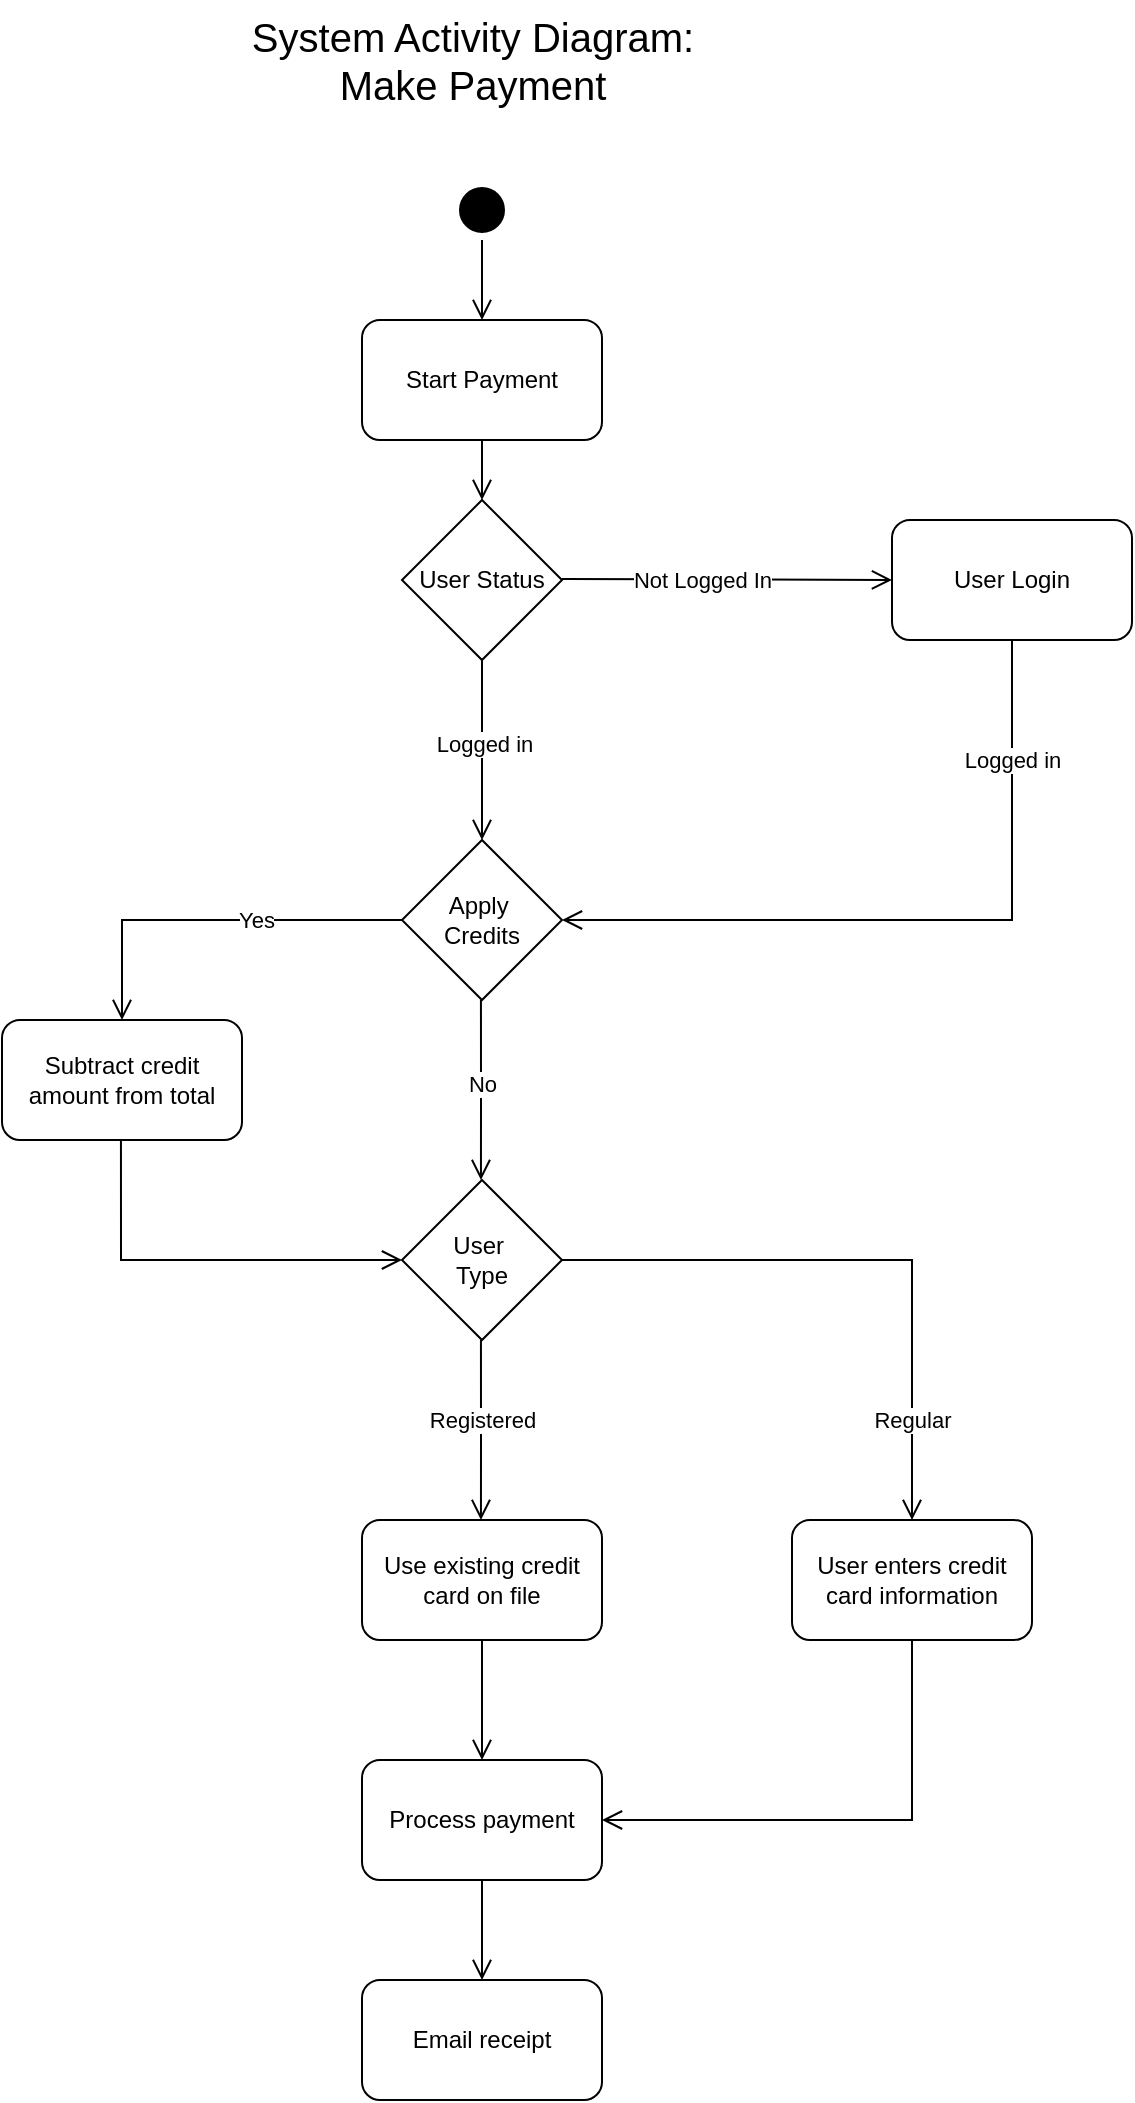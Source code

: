 <mxfile version="24.9.1">
  <diagram name="Page-1" id="LCgPQnHAyw77JMyma-C3">
    <mxGraphModel dx="926" dy="448" grid="1" gridSize="10" guides="1" tooltips="1" connect="1" arrows="1" fold="1" page="1" pageScale="1" pageWidth="850" pageHeight="1100" math="0" shadow="0">
      <root>
        <mxCell id="0" />
        <mxCell id="1" parent="0" />
        <mxCell id="MyNX13WtFqXK99jWimWp-2" value="" style="ellipse;html=1;shape=startState;fillColor=#000000;strokeColor=#000000;" vertex="1" parent="1">
          <mxGeometry x="415" y="100" width="30" height="30" as="geometry" />
        </mxCell>
        <mxCell id="MyNX13WtFqXK99jWimWp-3" value="" style="edgeStyle=orthogonalEdgeStyle;html=1;verticalAlign=bottom;endArrow=open;endSize=8;strokeColor=#000000;rounded=0;entryX=0.5;entryY=0;entryDx=0;entryDy=0;" edge="1" source="MyNX13WtFqXK99jWimWp-2" parent="1" target="MyNX13WtFqXK99jWimWp-4">
          <mxGeometry relative="1" as="geometry">
            <mxPoint x="550" y="130" as="targetPoint" />
            <Array as="points">
              <mxPoint x="430" y="160" />
              <mxPoint x="430" y="160" />
            </Array>
          </mxGeometry>
        </mxCell>
        <mxCell id="MyNX13WtFqXK99jWimWp-4" value="Start Payment" style="rounded=1;whiteSpace=wrap;html=1;" vertex="1" parent="1">
          <mxGeometry x="370" y="170" width="120" height="60" as="geometry" />
        </mxCell>
        <mxCell id="MyNX13WtFqXK99jWimWp-8" value="" style="edgeStyle=orthogonalEdgeStyle;html=1;verticalAlign=bottom;endArrow=open;endSize=8;strokeColor=#000000;rounded=0;entryX=0.5;entryY=0;entryDx=0;entryDy=0;exitX=0.5;exitY=1;exitDx=0;exitDy=0;" edge="1" parent="1" source="MyNX13WtFqXK99jWimWp-4" target="MyNX13WtFqXK99jWimWp-25">
          <mxGeometry relative="1" as="geometry">
            <mxPoint x="429.47" y="320" as="targetPoint" />
            <mxPoint x="429.47" y="230" as="sourcePoint" />
            <Array as="points" />
          </mxGeometry>
        </mxCell>
        <mxCell id="MyNX13WtFqXK99jWimWp-22" value="&lt;font style=&quot;font-size: 20px;&quot;&gt;System Activity Diagram:&lt;/font&gt;&lt;div&gt;&lt;span style=&quot;font-size: 20px;&quot;&gt;Make Payment&lt;/span&gt;&lt;/div&gt;" style="text;html=1;align=center;verticalAlign=middle;resizable=0;points=[];autosize=1;strokeColor=none;fillColor=none;" vertex="1" parent="1">
          <mxGeometry x="305" y="10" width="240" height="60" as="geometry" />
        </mxCell>
        <mxCell id="MyNX13WtFqXK99jWimWp-25" value="User Status" style="rhombus;whiteSpace=wrap;html=1;" vertex="1" parent="1">
          <mxGeometry x="390" y="260" width="80" height="80" as="geometry" />
        </mxCell>
        <mxCell id="MyNX13WtFqXK99jWimWp-27" value="" style="edgeStyle=orthogonalEdgeStyle;html=1;verticalAlign=bottom;endArrow=open;endSize=8;strokeColor=#000000;rounded=0;exitX=0.5;exitY=1;exitDx=0;exitDy=0;entryX=1;entryY=0.5;entryDx=0;entryDy=0;" edge="1" parent="1" source="MyNX13WtFqXK99jWimWp-30" target="MyNX13WtFqXK99jWimWp-48">
          <mxGeometry relative="1" as="geometry">
            <mxPoint x="490.0" y="460" as="targetPoint" />
            <mxPoint x="694.47" y="330" as="sourcePoint" />
            <Array as="points">
              <mxPoint x="695" y="470" />
            </Array>
          </mxGeometry>
        </mxCell>
        <mxCell id="MyNX13WtFqXK99jWimWp-31" value="Logged in" style="edgeLabel;html=1;align=center;verticalAlign=middle;resizable=0;points=[];" vertex="1" connectable="0" parent="MyNX13WtFqXK99jWimWp-27">
          <mxGeometry x="-0.207" y="-1" relative="1" as="geometry">
            <mxPoint x="4" y="-79" as="offset" />
          </mxGeometry>
        </mxCell>
        <mxCell id="MyNX13WtFqXK99jWimWp-28" value="" style="edgeStyle=orthogonalEdgeStyle;html=1;verticalAlign=bottom;endArrow=open;endSize=8;strokeColor=#000000;rounded=0;entryX=0;entryY=0.5;entryDx=0;entryDy=0;" edge="1" parent="1" target="MyNX13WtFqXK99jWimWp-30">
          <mxGeometry relative="1" as="geometry">
            <mxPoint x="640" y="299.47" as="targetPoint" />
            <mxPoint x="470" y="299.47" as="sourcePoint" />
            <Array as="points" />
          </mxGeometry>
        </mxCell>
        <mxCell id="MyNX13WtFqXK99jWimWp-29" value="Not Logged In" style="edgeLabel;html=1;align=center;verticalAlign=middle;resizable=0;points=[];" vertex="1" connectable="0" parent="MyNX13WtFqXK99jWimWp-28">
          <mxGeometry x="-0.154" relative="1" as="geometry">
            <mxPoint as="offset" />
          </mxGeometry>
        </mxCell>
        <mxCell id="MyNX13WtFqXK99jWimWp-30" value="User Login" style="rounded=1;whiteSpace=wrap;html=1;" vertex="1" parent="1">
          <mxGeometry x="635" y="270" width="120" height="60" as="geometry" />
        </mxCell>
        <mxCell id="MyNX13WtFqXK99jWimWp-32" value="" style="edgeStyle=orthogonalEdgeStyle;html=1;verticalAlign=bottom;endArrow=open;endSize=8;strokeColor=#000000;rounded=0;entryX=0.5;entryY=0;entryDx=0;entryDy=0;exitX=0.5;exitY=1;exitDx=0;exitDy=0;" edge="1" parent="1" source="MyNX13WtFqXK99jWimWp-25" target="MyNX13WtFqXK99jWimWp-48">
          <mxGeometry relative="1" as="geometry">
            <mxPoint x="429" y="430" as="targetPoint" />
            <mxPoint x="429" y="340" as="sourcePoint" />
            <Array as="points">
              <mxPoint x="430" y="390" />
              <mxPoint x="430" y="390" />
            </Array>
          </mxGeometry>
        </mxCell>
        <mxCell id="MyNX13WtFqXK99jWimWp-33" value="Logged in" style="edgeLabel;html=1;align=center;verticalAlign=middle;resizable=0;points=[];" vertex="1" connectable="0" parent="MyNX13WtFqXK99jWimWp-32">
          <mxGeometry x="-0.207" y="-1" relative="1" as="geometry">
            <mxPoint x="2" y="6" as="offset" />
          </mxGeometry>
        </mxCell>
        <mxCell id="MyNX13WtFqXK99jWimWp-40" value="Subtract credit amount from total" style="rounded=1;whiteSpace=wrap;html=1;" vertex="1" parent="1">
          <mxGeometry x="190" y="520" width="120" height="60" as="geometry" />
        </mxCell>
        <mxCell id="MyNX13WtFqXK99jWimWp-48" value="Apply&amp;nbsp;&lt;div&gt;Credits&lt;/div&gt;" style="rhombus;whiteSpace=wrap;html=1;" vertex="1" parent="1">
          <mxGeometry x="390" y="430" width="80" height="80" as="geometry" />
        </mxCell>
        <mxCell id="MyNX13WtFqXK99jWimWp-51" value="" style="edgeStyle=orthogonalEdgeStyle;html=1;verticalAlign=bottom;endArrow=open;endSize=8;strokeColor=#000000;rounded=0;exitX=0;exitY=0.5;exitDx=0;exitDy=0;entryX=0.5;entryY=0;entryDx=0;entryDy=0;" edge="1" parent="1" source="MyNX13WtFqXK99jWimWp-48" target="MyNX13WtFqXK99jWimWp-40">
          <mxGeometry relative="1" as="geometry">
            <mxPoint x="215" y="420" as="targetPoint" />
            <mxPoint x="175" y="430" as="sourcePoint" />
            <Array as="points">
              <mxPoint x="250" y="470" />
            </Array>
          </mxGeometry>
        </mxCell>
        <mxCell id="MyNX13WtFqXK99jWimWp-52" value="Yes" style="edgeLabel;html=1;align=center;verticalAlign=middle;resizable=0;points=[];" vertex="1" connectable="0" parent="MyNX13WtFqXK99jWimWp-51">
          <mxGeometry x="-0.207" y="-1" relative="1" as="geometry">
            <mxPoint x="2" y="1" as="offset" />
          </mxGeometry>
        </mxCell>
        <mxCell id="MyNX13WtFqXK99jWimWp-53" value="" style="edgeStyle=orthogonalEdgeStyle;html=1;verticalAlign=bottom;endArrow=open;endSize=8;strokeColor=#000000;rounded=0;entryX=0.5;entryY=0;entryDx=0;entryDy=0;exitX=0.5;exitY=1;exitDx=0;exitDy=0;" edge="1" parent="1">
          <mxGeometry relative="1" as="geometry">
            <mxPoint x="429.47" y="600" as="targetPoint" />
            <mxPoint x="429.47" y="510" as="sourcePoint" />
            <Array as="points">
              <mxPoint x="429.47" y="560" />
              <mxPoint x="429.47" y="560" />
            </Array>
          </mxGeometry>
        </mxCell>
        <mxCell id="MyNX13WtFqXK99jWimWp-54" value="No" style="edgeLabel;html=1;align=center;verticalAlign=middle;resizable=0;points=[];" vertex="1" connectable="0" parent="MyNX13WtFqXK99jWimWp-53">
          <mxGeometry x="-0.207" y="-1" relative="1" as="geometry">
            <mxPoint x="1" y="6" as="offset" />
          </mxGeometry>
        </mxCell>
        <mxCell id="MyNX13WtFqXK99jWimWp-56" value="User&amp;nbsp;&lt;div&gt;Type&lt;/div&gt;" style="rhombus;whiteSpace=wrap;html=1;" vertex="1" parent="1">
          <mxGeometry x="390" y="600" width="80" height="80" as="geometry" />
        </mxCell>
        <mxCell id="MyNX13WtFqXK99jWimWp-59" value="" style="edgeStyle=orthogonalEdgeStyle;html=1;verticalAlign=bottom;endArrow=open;endSize=8;strokeColor=#000000;rounded=0;entryX=0.5;entryY=0;entryDx=0;entryDy=0;exitX=0.5;exitY=1;exitDx=0;exitDy=0;" edge="1" parent="1">
          <mxGeometry relative="1" as="geometry">
            <mxPoint x="429.47" y="770" as="targetPoint" />
            <mxPoint x="429.47" y="680" as="sourcePoint" />
            <Array as="points">
              <mxPoint x="429.47" y="730" />
              <mxPoint x="429.47" y="730" />
            </Array>
          </mxGeometry>
        </mxCell>
        <mxCell id="MyNX13WtFqXK99jWimWp-60" value="Registered" style="edgeLabel;html=1;align=center;verticalAlign=middle;resizable=0;points=[];" vertex="1" connectable="0" parent="MyNX13WtFqXK99jWimWp-59">
          <mxGeometry x="-0.207" y="-1" relative="1" as="geometry">
            <mxPoint x="1" y="4" as="offset" />
          </mxGeometry>
        </mxCell>
        <mxCell id="MyNX13WtFqXK99jWimWp-63" value="" style="edgeStyle=orthogonalEdgeStyle;html=1;verticalAlign=bottom;endArrow=open;endSize=8;strokeColor=#000000;rounded=0;entryX=0;entryY=0.5;entryDx=0;entryDy=0;exitX=0.5;exitY=1;exitDx=0;exitDy=0;" edge="1" parent="1" target="MyNX13WtFqXK99jWimWp-56">
          <mxGeometry relative="1" as="geometry">
            <mxPoint x="249.47" y="670" as="targetPoint" />
            <mxPoint x="249.47" y="580" as="sourcePoint" />
            <Array as="points">
              <mxPoint x="249" y="640" />
            </Array>
          </mxGeometry>
        </mxCell>
        <mxCell id="MyNX13WtFqXK99jWimWp-65" value="" style="edgeStyle=orthogonalEdgeStyle;html=1;verticalAlign=bottom;endArrow=open;endSize=8;strokeColor=#000000;rounded=0;exitX=1;exitY=0.5;exitDx=0;exitDy=0;entryX=0.5;entryY=0;entryDx=0;entryDy=0;" edge="1" parent="1" source="MyNX13WtFqXK99jWimWp-56" target="MyNX13WtFqXK99jWimWp-71">
          <mxGeometry relative="1" as="geometry">
            <mxPoint x="635" y="640" as="targetPoint" />
            <mxPoint x="585" y="530" as="sourcePoint" />
            <Array as="points">
              <mxPoint x="645" y="640" />
            </Array>
          </mxGeometry>
        </mxCell>
        <mxCell id="MyNX13WtFqXK99jWimWp-66" value="Regular" style="edgeLabel;html=1;align=center;verticalAlign=middle;resizable=0;points=[];" vertex="1" connectable="0" parent="MyNX13WtFqXK99jWimWp-65">
          <mxGeometry x="-0.207" y="-1" relative="1" as="geometry">
            <mxPoint x="54" y="79" as="offset" />
          </mxGeometry>
        </mxCell>
        <mxCell id="MyNX13WtFqXK99jWimWp-69" value="Use existing credit card on file" style="rounded=1;whiteSpace=wrap;html=1;" vertex="1" parent="1">
          <mxGeometry x="370" y="770" width="120" height="60" as="geometry" />
        </mxCell>
        <mxCell id="MyNX13WtFqXK99jWimWp-71" value="User enters credit card information" style="rounded=1;whiteSpace=wrap;html=1;" vertex="1" parent="1">
          <mxGeometry x="585" y="770" width="120" height="60" as="geometry" />
        </mxCell>
        <mxCell id="MyNX13WtFqXK99jWimWp-72" value="Process payment" style="rounded=1;whiteSpace=wrap;html=1;" vertex="1" parent="1">
          <mxGeometry x="370" y="890" width="120" height="60" as="geometry" />
        </mxCell>
        <mxCell id="MyNX13WtFqXK99jWimWp-73" value="" style="edgeStyle=orthogonalEdgeStyle;html=1;verticalAlign=bottom;endArrow=open;endSize=8;strokeColor=#000000;rounded=0;exitX=0.5;exitY=1;exitDx=0;exitDy=0;" edge="1" parent="1">
          <mxGeometry relative="1" as="geometry">
            <mxPoint x="430" y="890" as="targetPoint" />
            <mxPoint x="430" y="830" as="sourcePoint" />
            <Array as="points">
              <mxPoint x="430" y="880" />
              <mxPoint x="430" y="880" />
            </Array>
          </mxGeometry>
        </mxCell>
        <mxCell id="MyNX13WtFqXK99jWimWp-75" value="" style="edgeStyle=orthogonalEdgeStyle;html=1;verticalAlign=bottom;endArrow=open;endSize=8;strokeColor=#000000;rounded=0;entryX=1;entryY=0.5;entryDx=0;entryDy=0;" edge="1" parent="1" target="MyNX13WtFqXK99jWimWp-72">
          <mxGeometry relative="1" as="geometry">
            <mxPoint x="440" y="900" as="targetPoint" />
            <mxPoint x="645" y="830" as="sourcePoint" />
            <Array as="points">
              <mxPoint x="645" y="833" />
              <mxPoint x="645" y="920" />
            </Array>
          </mxGeometry>
        </mxCell>
        <mxCell id="MyNX13WtFqXK99jWimWp-76" value="Email receipt" style="rounded=1;whiteSpace=wrap;html=1;" vertex="1" parent="1">
          <mxGeometry x="370" y="1000" width="120" height="60" as="geometry" />
        </mxCell>
        <mxCell id="MyNX13WtFqXK99jWimWp-77" value="" style="edgeStyle=orthogonalEdgeStyle;html=1;verticalAlign=bottom;endArrow=open;endSize=8;strokeColor=#000000;rounded=0;exitX=0.5;exitY=1;exitDx=0;exitDy=0;entryX=0.5;entryY=0;entryDx=0;entryDy=0;" edge="1" parent="1" source="MyNX13WtFqXK99jWimWp-72" target="MyNX13WtFqXK99jWimWp-76">
          <mxGeometry relative="1" as="geometry">
            <mxPoint x="440" y="900" as="targetPoint" />
            <mxPoint x="440" y="840" as="sourcePoint" />
            <Array as="points">
              <mxPoint x="430" y="970" />
              <mxPoint x="430" y="970" />
            </Array>
          </mxGeometry>
        </mxCell>
      </root>
    </mxGraphModel>
  </diagram>
</mxfile>
